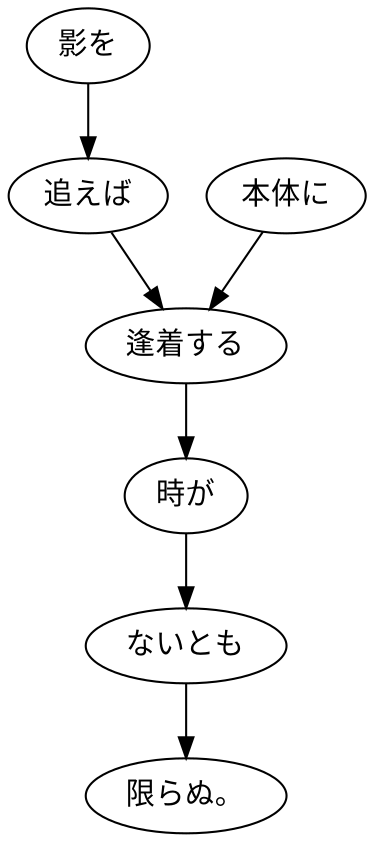 digraph graph5706 {
	node0 [label="影を"];
	node1 [label="追えば"];
	node2 [label="本体に"];
	node3 [label="逢着する"];
	node4 [label="時が"];
	node5 [label="ないとも"];
	node6 [label="限らぬ。"];
	node0 -> node1;
	node1 -> node3;
	node2 -> node3;
	node3 -> node4;
	node4 -> node5;
	node5 -> node6;
}
